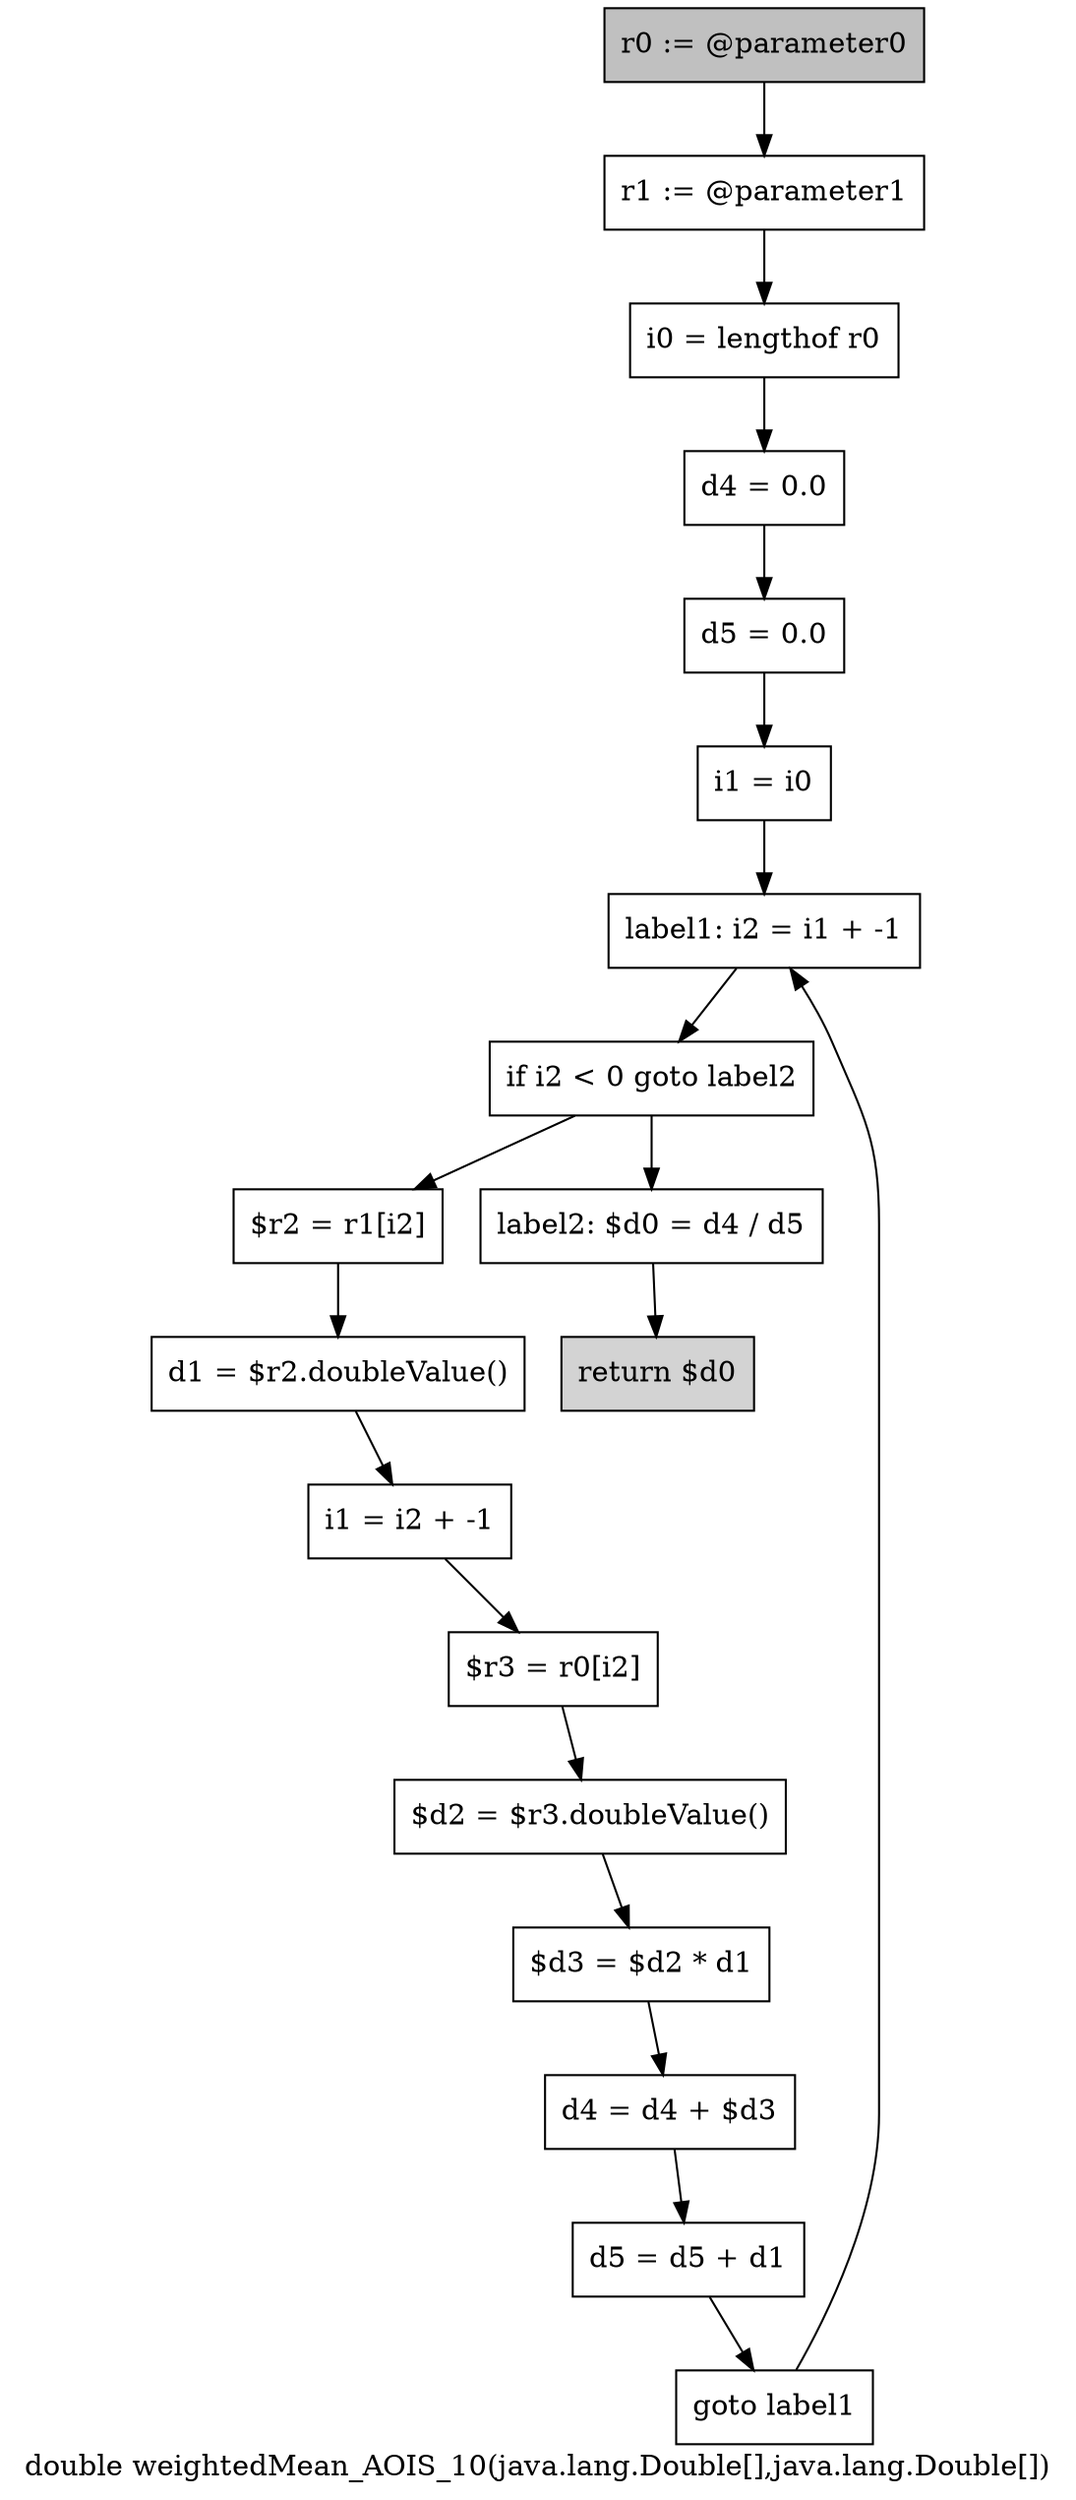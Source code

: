 digraph "double weightedMean_AOIS_10(java.lang.Double[],java.lang.Double[])" {
    label="double weightedMean_AOIS_10(java.lang.Double[],java.lang.Double[])";
    node [shape=box];
    "0" [style=filled,fillcolor=gray,label="r0 := @parameter0",];
    "1" [label="r1 := @parameter1",];
    "0"->"1";
    "2" [label="i0 = lengthof r0",];
    "1"->"2";
    "3" [label="d4 = 0.0",];
    "2"->"3";
    "4" [label="d5 = 0.0",];
    "3"->"4";
    "5" [label="i1 = i0",];
    "4"->"5";
    "6" [label="label1: i2 = i1 + -1",];
    "5"->"6";
    "7" [label="if i2 < 0 goto label2",];
    "6"->"7";
    "8" [label="$r2 = r1[i2]",];
    "7"->"8";
    "17" [label="label2: $d0 = d4 / d5",];
    "7"->"17";
    "9" [label="d1 = $r2.doubleValue()",];
    "8"->"9";
    "10" [label="i1 = i2 + -1",];
    "9"->"10";
    "11" [label="$r3 = r0[i2]",];
    "10"->"11";
    "12" [label="$d2 = $r3.doubleValue()",];
    "11"->"12";
    "13" [label="$d3 = $d2 * d1",];
    "12"->"13";
    "14" [label="d4 = d4 + $d3",];
    "13"->"14";
    "15" [label="d5 = d5 + d1",];
    "14"->"15";
    "16" [label="goto label1",];
    "15"->"16";
    "16"->"6";
    "18" [style=filled,fillcolor=lightgray,label="return $d0",];
    "17"->"18";
}
